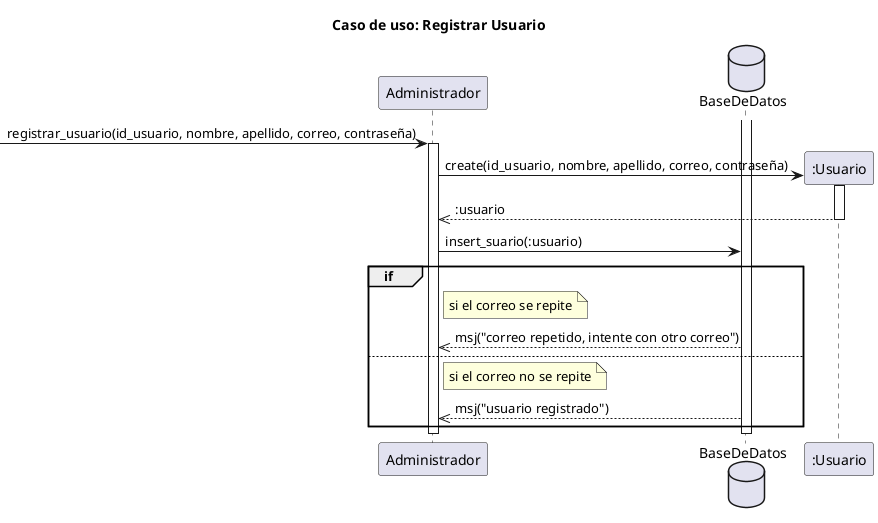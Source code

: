 @startuml
title Caso de uso: Registrar Usuario

participant "Administrador" as a
database "BaseDeDatos" as db



 -> a:registrar_usuario(id_usuario, nombre, apellido, correo, contraseña)
activate a
create ":Usuario" as u
a -> u:create(id_usuario, nombre, apellido, correo, contraseña)
activate u
u-->>a::usuario
deactivate u
a -> db:insert_suario(:usuario)
group if 
note right of a :si el correo se repite
a<<--db:msj("correo repetido, intente con otro correo")
else
note right of a :si el correo no se repite
a<<--db:msj("usuario registrado")
end

activate db
deactivate db
deactivate a






' actor ":Administrador" as U
' participant Sistema
' ->> Sistema: RegistrarUsuario()
' activate Sistema
' U->> Sistema: Click en "Registrarse"
' group Administrador

' Sistema->>U: Mostrar formulario (Nombre, Apellidos, Correo, Contraseña, Rol)
' U->> Sistema: Ingresar datos y click en "Registrarse"


' else Lector 

' Sistema->>U: Mostrar formulario (Nombre, Apellidos, Correo, Contraseña)
' U->> Sistema: Ingresar datos y click en "Registrarse"
' end




@enduml
